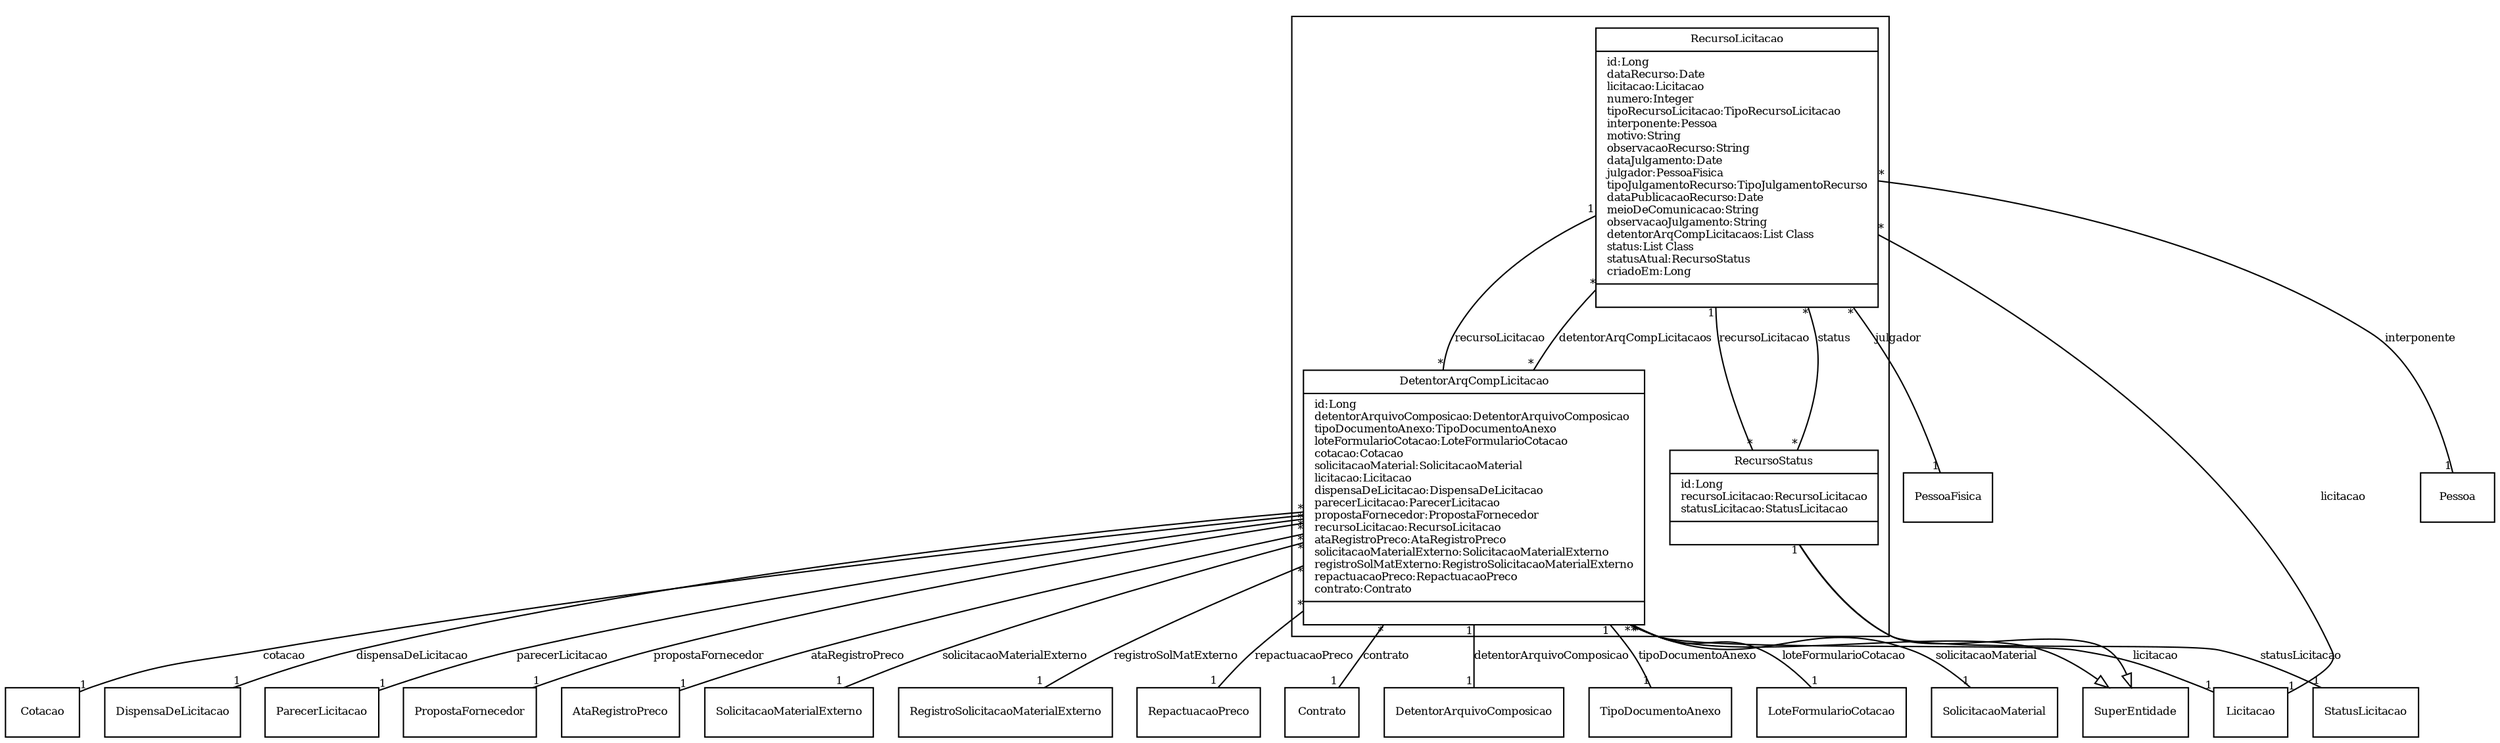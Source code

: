 digraph G{
fontname = "Times-Roman"
fontsize = 8

node [
        fontname = "Times-Roman"
        fontsize = 8
        shape = "record"
]

edge [
        fontname = "Times-Roman"
        fontsize = 8
]

subgraph clusterRECURSOS_DA_LICITACAO
{
RecursoLicitacao [label = "{RecursoLicitacao|id:Long\ldataRecurso:Date\llicitacao:Licitacao\lnumero:Integer\ltipoRecursoLicitacao:TipoRecursoLicitacao\linterponente:Pessoa\lmotivo:String\lobservacaoRecurso:String\ldataJulgamento:Date\ljulgador:PessoaFisica\ltipoJulgamentoRecurso:TipoJulgamentoRecurso\ldataPublicacaoRecurso:Date\lmeioDeComunicacao:String\lobservacaoJulgamento:String\ldetentorArqCompLicitacaos:List Class\lstatus:List Class\lstatusAtual:RecursoStatus\lcriadoEm:Long\l|\l}"]
DetentorArqCompLicitacao [label = "{DetentorArqCompLicitacao|id:Long\ldetentorArquivoComposicao:DetentorArquivoComposicao\ltipoDocumentoAnexo:TipoDocumentoAnexo\lloteFormularioCotacao:LoteFormularioCotacao\lcotacao:Cotacao\lsolicitacaoMaterial:SolicitacaoMaterial\llicitacao:Licitacao\ldispensaDeLicitacao:DispensaDeLicitacao\lparecerLicitacao:ParecerLicitacao\lpropostaFornecedor:PropostaFornecedor\lrecursoLicitacao:RecursoLicitacao\lataRegistroPreco:AtaRegistroPreco\lsolicitacaoMaterialExterno:SolicitacaoMaterialExterno\lregistroSolMatExterno:RegistroSolicitacaoMaterialExterno\lrepactuacaoPreco:RepactuacaoPreco\lcontrato:Contrato\l|\l}"]
RecursoStatus [label = "{RecursoStatus|id:Long\lrecursoLicitacao:RecursoLicitacao\lstatusLicitacao:StatusLicitacao\l|\l}"]
}
edge [arrowhead = "none" headlabel = "1" taillabel = "*"] RecursoLicitacao -> Licitacao [label = "licitacao"]
edge [arrowhead = "none" headlabel = "1" taillabel = "*"] RecursoLicitacao -> Pessoa [label = "interponente"]
edge [arrowhead = "none" headlabel = "1" taillabel = "*"] RecursoLicitacao -> PessoaFisica [label = "julgador"]
edge [arrowhead = "none" headlabel = "*" taillabel = "*"] RecursoLicitacao -> DetentorArqCompLicitacao [label = "detentorArqCompLicitacaos"]
edge [arrowhead = "none" headlabel = "*" taillabel = "*"] RecursoLicitacao -> RecursoStatus [label = "status"]
edge [arrowhead = "none" headlabel = "1" taillabel = "1"] DetentorArqCompLicitacao -> DetentorArquivoComposicao [label = "detentorArquivoComposicao"]
edge [arrowhead = "none" headlabel = "1" taillabel = "1"] DetentorArqCompLicitacao -> TipoDocumentoAnexo [label = "tipoDocumentoAnexo"]
edge [arrowhead = "none" headlabel = "1" taillabel = "*"] DetentorArqCompLicitacao -> LoteFormularioCotacao [label = "loteFormularioCotacao"]
edge [arrowhead = "none" headlabel = "1" taillabel = "*"] DetentorArqCompLicitacao -> Cotacao [label = "cotacao"]
edge [arrowhead = "none" headlabel = "1" taillabel = "*"] DetentorArqCompLicitacao -> SolicitacaoMaterial [label = "solicitacaoMaterial"]
edge [arrowhead = "none" headlabel = "1" taillabel = "*"] DetentorArqCompLicitacao -> Licitacao [label = "licitacao"]
edge [arrowhead = "none" headlabel = "1" taillabel = "*"] DetentorArqCompLicitacao -> DispensaDeLicitacao [label = "dispensaDeLicitacao"]
edge [arrowhead = "none" headlabel = "1" taillabel = "*"] DetentorArqCompLicitacao -> ParecerLicitacao [label = "parecerLicitacao"]
edge [arrowhead = "none" headlabel = "1" taillabel = "*"] DetentorArqCompLicitacao -> PropostaFornecedor [label = "propostaFornecedor"]
edge [arrowhead = "none" headlabel = "1" taillabel = "*"] DetentorArqCompLicitacao -> RecursoLicitacao [label = "recursoLicitacao"]
edge [arrowhead = "none" headlabel = "1" taillabel = "*"] DetentorArqCompLicitacao -> AtaRegistroPreco [label = "ataRegistroPreco"]
edge [arrowhead = "none" headlabel = "1" taillabel = "*"] DetentorArqCompLicitacao -> SolicitacaoMaterialExterno [label = "solicitacaoMaterialExterno"]
edge [arrowhead = "none" headlabel = "1" taillabel = "*"] DetentorArqCompLicitacao -> RegistroSolicitacaoMaterialExterno [label = "registroSolMatExterno"]
edge [arrowhead = "none" headlabel = "1" taillabel = "*"] DetentorArqCompLicitacao -> RepactuacaoPreco [label = "repactuacaoPreco"]
edge [arrowhead = "none" headlabel = "1" taillabel = "*"] DetentorArqCompLicitacao -> Contrato [label = "contrato"]
edge [ arrowhead = "empty" headlabel = "" taillabel = ""] DetentorArqCompLicitacao -> SuperEntidade
edge [arrowhead = "none" headlabel = "1" taillabel = "*"] RecursoStatus -> RecursoLicitacao [label = "recursoLicitacao"]
edge [arrowhead = "none" headlabel = "1" taillabel = "1"] RecursoStatus -> StatusLicitacao [label = "statusLicitacao"]
edge [ arrowhead = "empty" headlabel = "" taillabel = ""] RecursoStatus -> SuperEntidade
}
